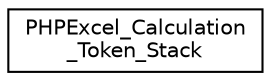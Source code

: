 digraph "Иерархия классов. Графический вид."
{
  edge [fontname="Helvetica",fontsize="10",labelfontname="Helvetica",labelfontsize="10"];
  node [fontname="Helvetica",fontsize="10",shape=record];
  rankdir="LR";
  Node0 [label="PHPExcel_Calculation\l_Token_Stack",height=0.2,width=0.4,color="black", fillcolor="white", style="filled",URL="$class_p_h_p_excel___calculation___token___stack.html"];
}
